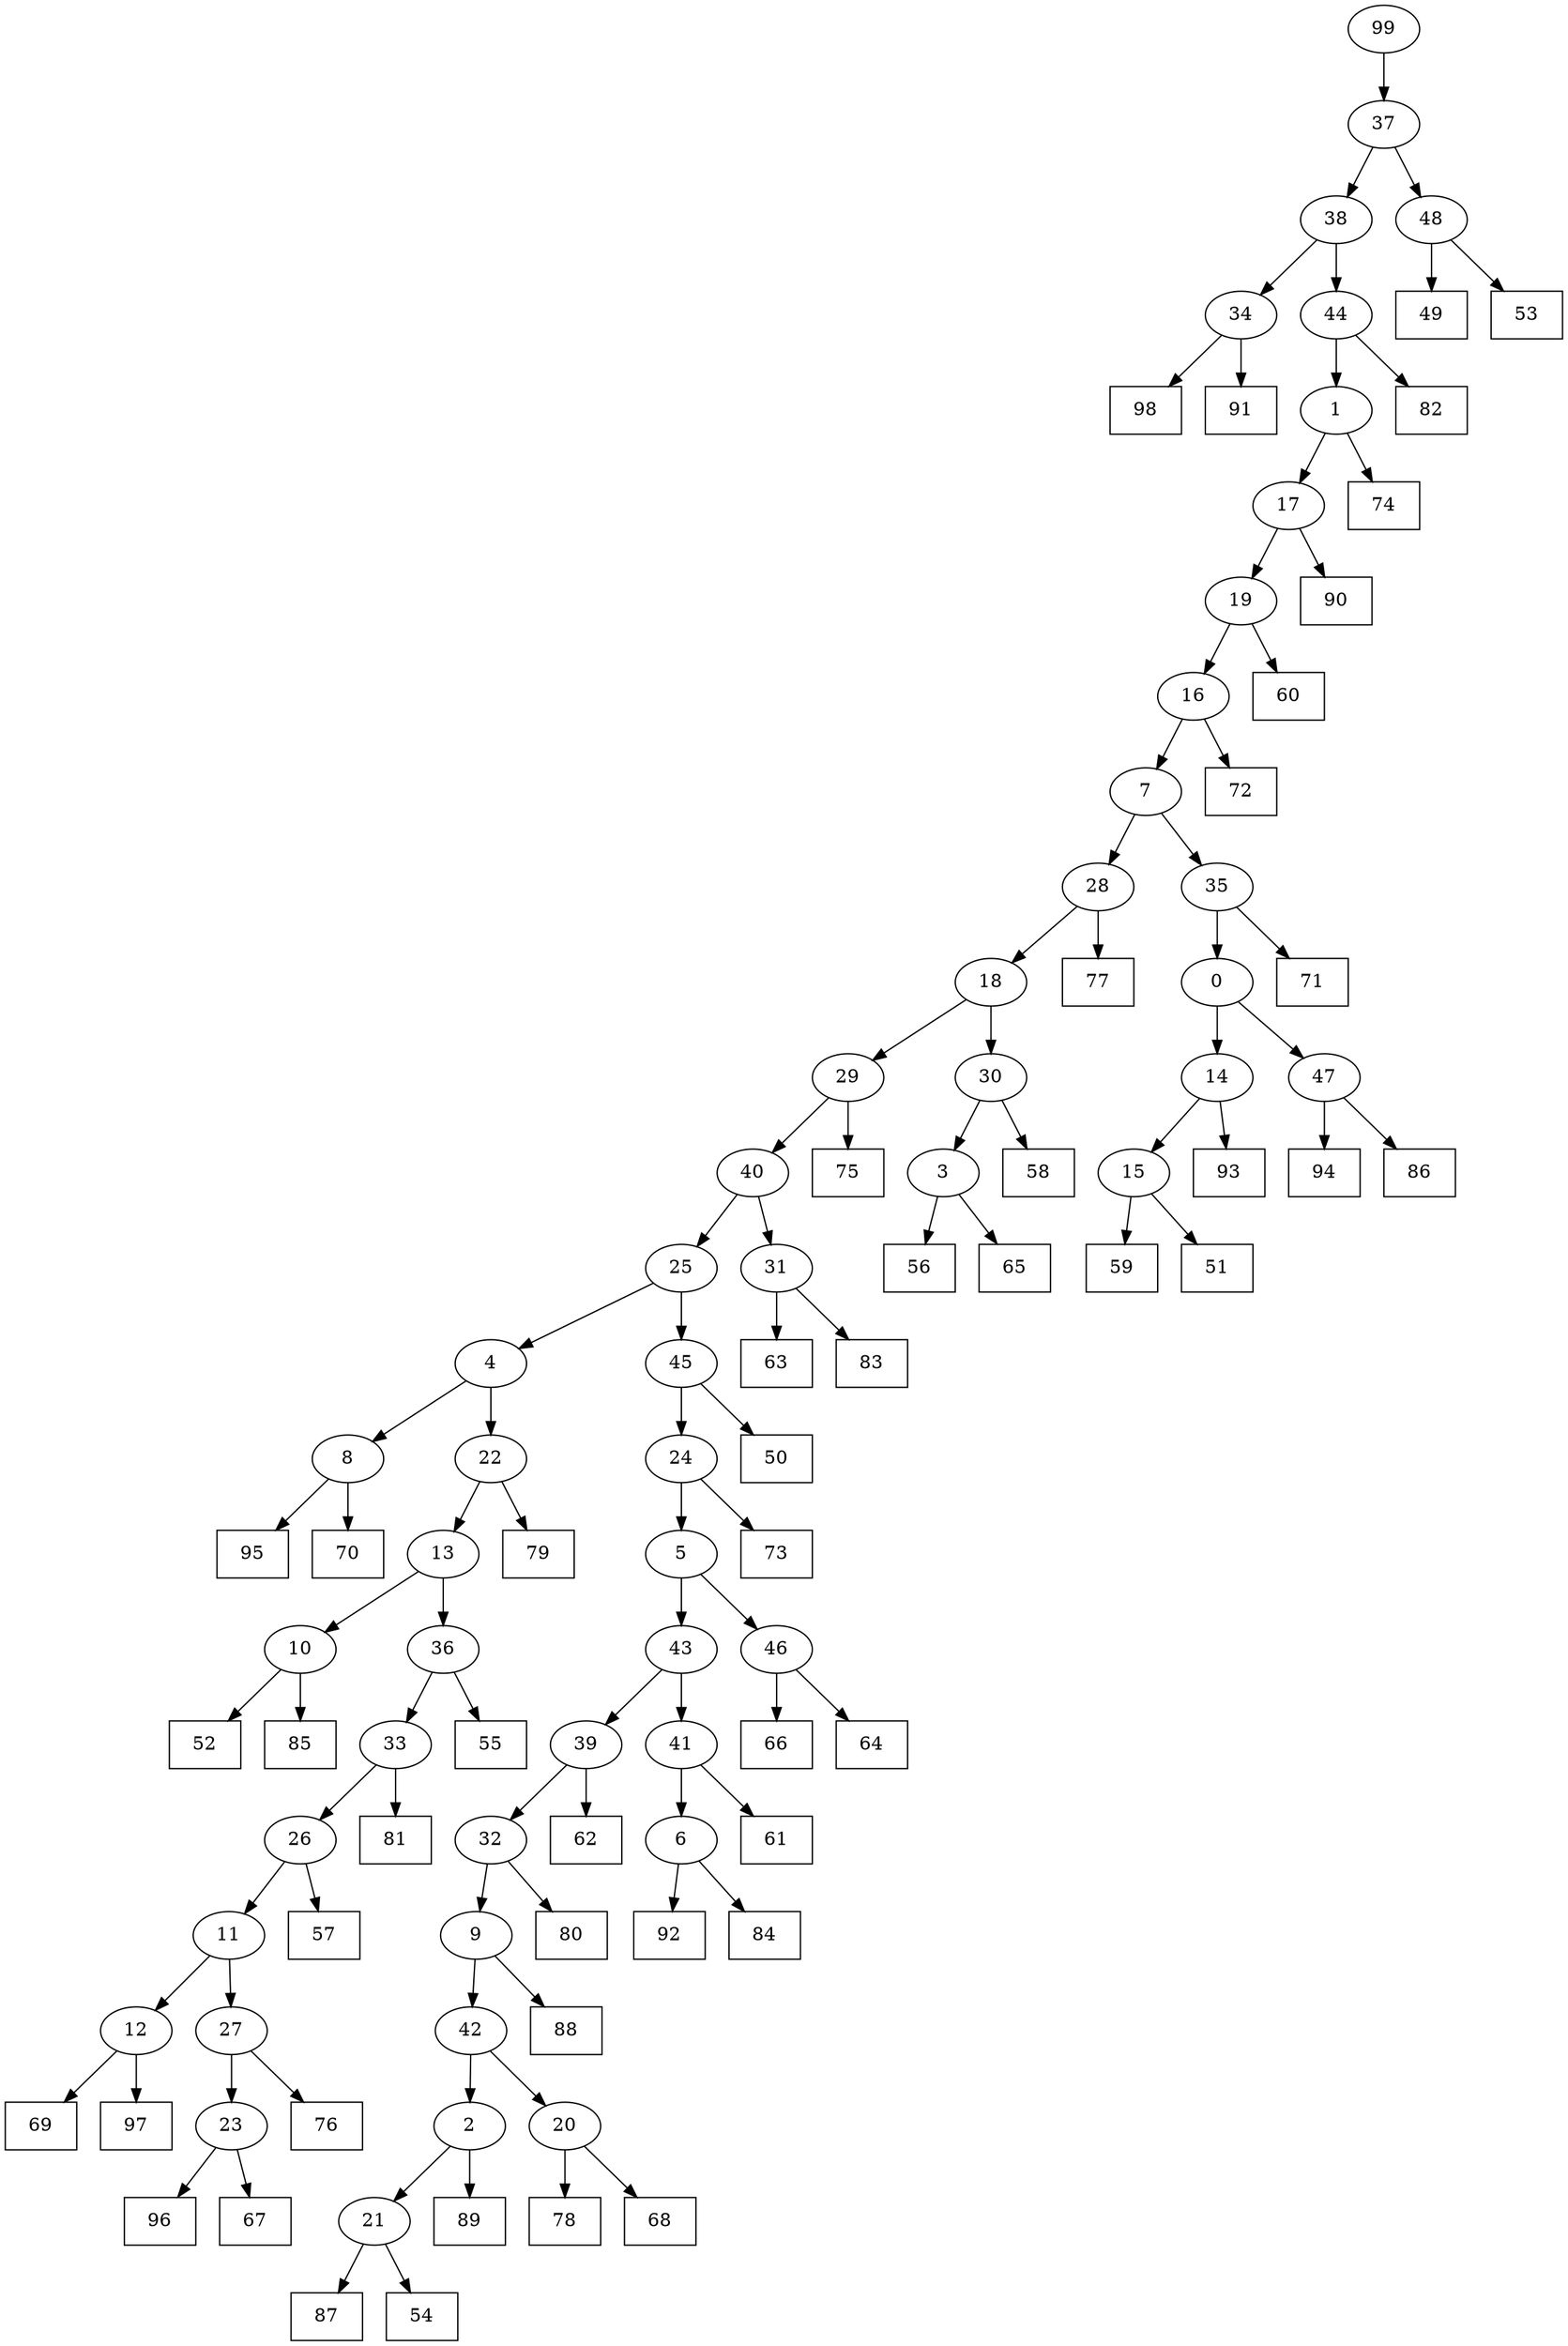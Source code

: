 digraph G {
0[label="0"];
1[label="1"];
2[label="2"];
3[label="3"];
4[label="4"];
5[label="5"];
6[label="6"];
7[label="7"];
8[label="8"];
9[label="9"];
10[label="10"];
11[label="11"];
12[label="12"];
13[label="13"];
14[label="14"];
15[label="15"];
16[label="16"];
17[label="17"];
18[label="18"];
19[label="19"];
20[label="20"];
21[label="21"];
22[label="22"];
23[label="23"];
24[label="24"];
25[label="25"];
26[label="26"];
27[label="27"];
28[label="28"];
29[label="29"];
30[label="30"];
31[label="31"];
32[label="32"];
33[label="33"];
34[label="34"];
35[label="35"];
36[label="36"];
37[label="37"];
38[label="38"];
39[label="39"];
40[label="40"];
41[label="41"];
42[label="42"];
43[label="43"];
44[label="44"];
45[label="45"];
46[label="46"];
47[label="47"];
48[label="48"];
49[shape=box,label="93"];
50[shape=box,label="92"];
51[shape=box,label="55"];
52[shape=box,label="82"];
53[shape=box,label="78"];
54[shape=box,label="68"];
55[shape=box,label="96"];
56[shape=box,label="77"];
57[shape=box,label="87"];
58[shape=box,label="61"];
59[shape=box,label="60"];
60[shape=box,label="95"];
61[shape=box,label="67"];
62[shape=box,label="63"];
63[shape=box,label="94"];
64[shape=box,label="84"];
65[shape=box,label="52"];
66[shape=box,label="83"];
67[shape=box,label="85"];
68[shape=box,label="70"];
69[shape=box,label="81"];
70[shape=box,label="49"];
71[shape=box,label="57"];
72[shape=box,label="75"];
73[shape=box,label="71"];
74[shape=box,label="72"];
75[shape=box,label="98"];
76[shape=box,label="74"];
77[shape=box,label="50"];
78[shape=box,label="66"];
79[shape=box,label="54"];
80[shape=box,label="56"];
81[shape=box,label="65"];
82[shape=box,label="76"];
83[shape=box,label="58"];
84[shape=box,label="64"];
85[shape=box,label="79"];
86[shape=box,label="89"];
87[shape=box,label="59"];
88[shape=box,label="69"];
89[shape=box,label="80"];
90[shape=box,label="51"];
91[shape=box,label="73"];
92[shape=box,label="90"];
93[shape=box,label="97"];
94[shape=box,label="88"];
95[shape=box,label="91"];
96[shape=box,label="86"];
97[shape=box,label="62"];
98[shape=box,label="53"];
99[label="99"];
39->97 ;
15->87 ;
34->95 ;
45->77 ;
29->72 ;
38->34 ;
22->85 ;
8->68 ;
19->16 ;
23->61 ;
31->66 ;
99->37 ;
41->58 ;
9->94 ;
2->86 ;
35->0 ;
26->71 ;
21->79 ;
10->65 ;
8->60 ;
44->52 ;
18->30 ;
20->54 ;
4->22 ;
22->13 ;
6->64 ;
37->38 ;
5->46 ;
46->84 ;
32->9 ;
5->43 ;
33->69 ;
6->50 ;
4->8 ;
17->92 ;
0->47 ;
7->35 ;
20->53 ;
12->93 ;
43->41 ;
11->12 ;
30->83 ;
13->36 ;
34->75 ;
48->70 ;
38->44 ;
47->96 ;
24->91 ;
0->14 ;
36->51 ;
37->48 ;
16->74 ;
40->25 ;
25->4 ;
29->40 ;
36->33 ;
44->1 ;
25->45 ;
23->55 ;
13->10 ;
10->67 ;
46->78 ;
2->21 ;
21->57 ;
42->20 ;
33->26 ;
26->11 ;
9->42 ;
42->2 ;
16->7 ;
14->49 ;
11->27 ;
27->23 ;
35->73 ;
7->28 ;
28->56 ;
41->6 ;
3->80 ;
1->17 ;
48->98 ;
17->19 ;
19->59 ;
32->89 ;
30->3 ;
3->81 ;
47->63 ;
18->29 ;
28->18 ;
40->31 ;
31->62 ;
27->82 ;
14->15 ;
15->90 ;
12->88 ;
43->39 ;
39->32 ;
1->76 ;
45->24 ;
24->5 ;
}
